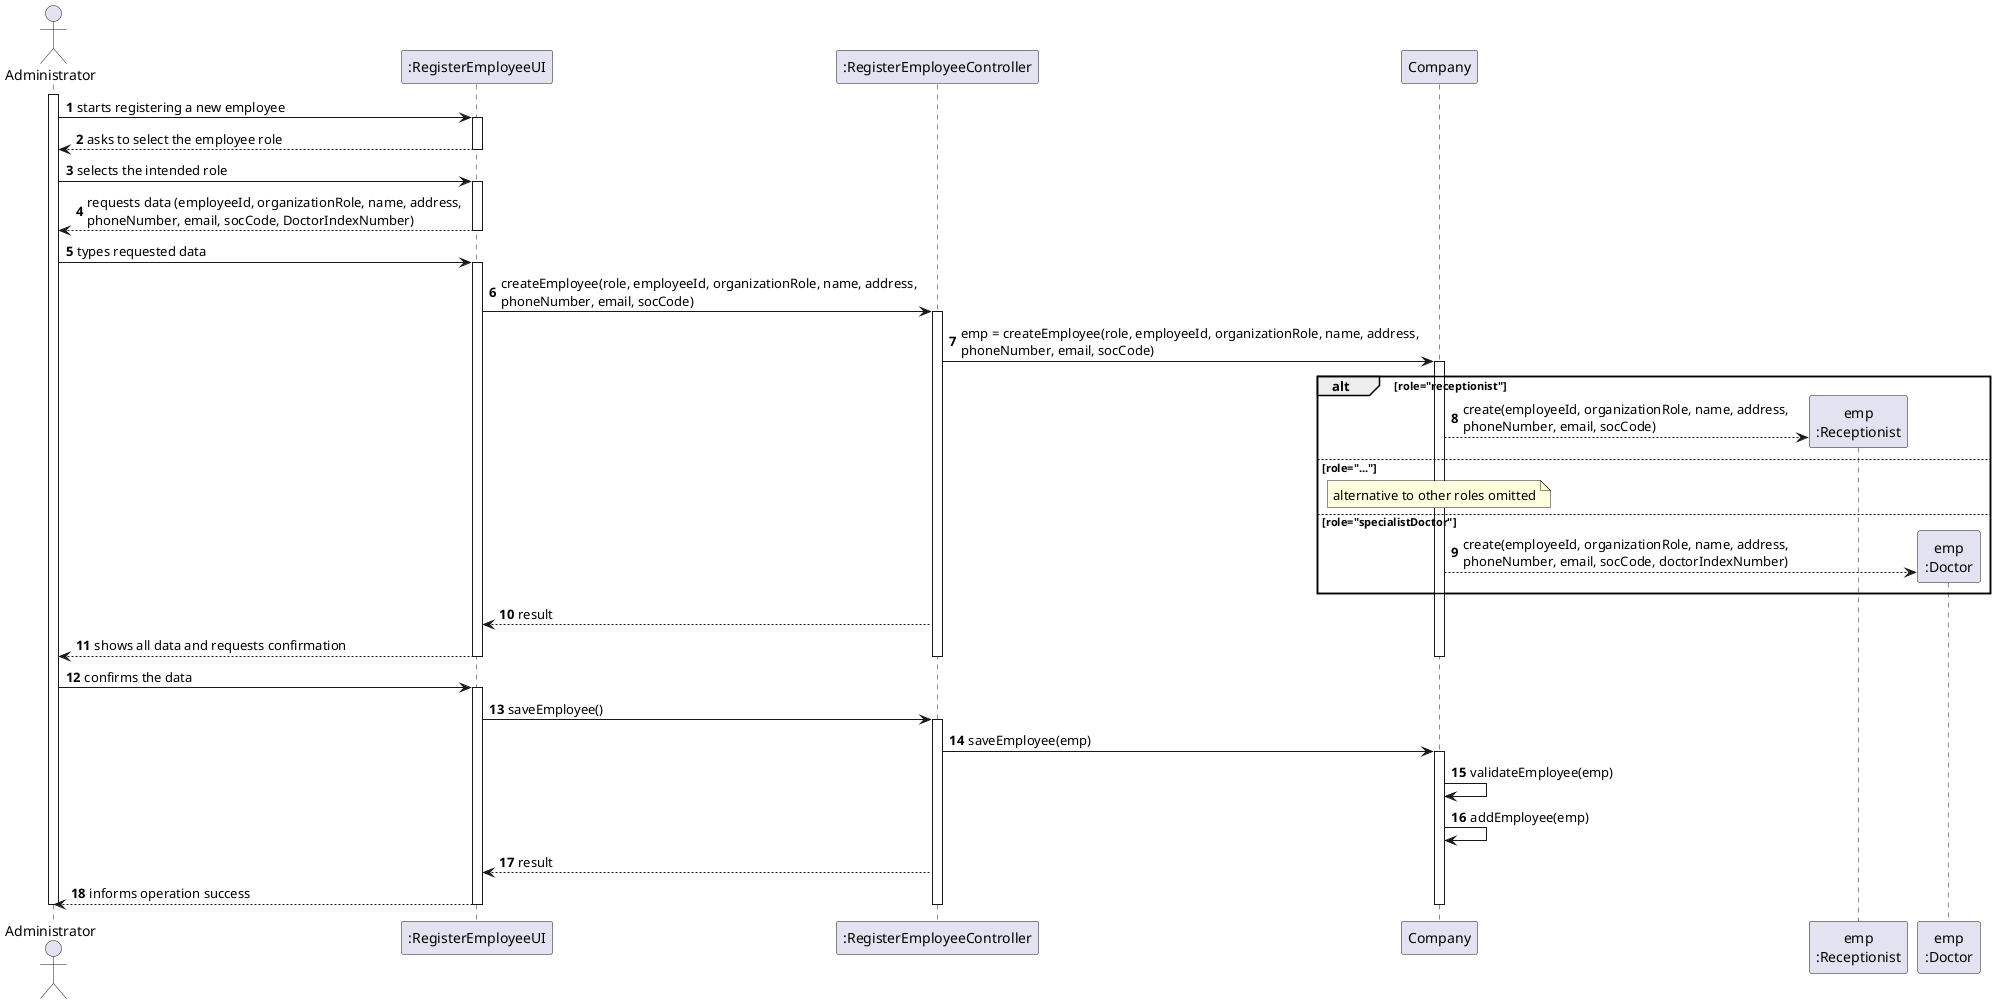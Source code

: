 @startuml
autonumber
'hide footbox
actor "Administrator" as ADM

participant ":RegisterEmployeeUI" as UI
participant ":RegisterEmployeeController" as CTRL
/'participant "ApplicationPOT" as _APP
participant "app\n:ApplicationPOT" as APP
participant "session\n:UserSession" as SESSAO'/
/'participant ":Platform" as PLAT'/
participant "Company" as ORG
participant "emp\n:Receptionist" as RECEPTIONIST
participant "emp\n:Doctor" as DOCTOR
/'participant "cat\n:Category" as CAT
participant "lc\n:List<Category>" as LIST_CAT'/

activate ADM
ADM -> UI : starts registering a new employee
activate UI
UI --> ADM : asks to select the employee role
deactivate UI

ADM -> UI : selects the intended role
activate UI

/'UI -> CTRL : lc=getTaskCategories()
activate CTRL'/

/'CTRL -> PLAT : lc=getTaskCategories()
activate PLAT
|||
deactivate PLAT
deactivate CTRL'/

UI --> ADM : requests data (employeeId, organizationRole, name, address, \nphoneNumber, email, socCode, DoctorIndexNumber)
/'deactivate PLAT'/
deactivate UI

ADM -> UI : types requested data
activate UI

UI -> CTRL : createEmployee(role, employeeId, organizationRole, name, address, \nphoneNumber, email, socCode)
activate CTRL

/'
CTRL -> PLAT : cat=getCategoryById(categoryId)
activate PLAT
|||
deactivate PLAT'/
/'
CTRL -> _APP: app = getInstance()
activate _APP
|||
deactivate _APP

CTRL -> APP: session = getCurrentSession()
activate APP
|||
deactivate APP

CTRL -> SESSAO: email = getUserEmail()
activate SESSAO
|||
deactivate SESSAO

CTRL -> PLAT: org = getOrganizationByUserEmail(email)
activate PLAT
|||
deactivate PLAT'/

CTRL -> ORG: emp = createEmployee(role, employeeId, organizationRole, name, address, \nphoneNumber, email, socCode)
activate ORG

alt role="receptionist"
ORG --> RECEPTIONIST**: create(employeeId, organizationRole, name, address, \nphoneNumber, email, socCode)
/'ORG -> ORG: validateTask(task)'/

else role="..."
note over ORG
alternative to other roles omitted
end note
else role="specialistDoctor"

ORG --> DOCTOR**: create(employeeId, organizationRole, name, address, \nphoneNumber, email, socCode, doctorIndexNumber)
end

/'PODIA COMENTAR'/
CTRL --> UI: result

UI --> ADM: shows all data and requests confirmation
deactivate ORG
/'deactivate PLAT'/
deactivate CTRL
deactivate UI

ADM -> UI : confirms the data
activate UI
UI -> CTRL : saveEmployee()
activate CTRL

CTRL -> ORG : saveEmployee(emp)
activate ORG

ORG -> ORG: validateEmployee(emp)
ORG -> ORG: addEmployee(emp)

/'PODIA COMENTAR'/
CTRL --> UI: result

UI --> ADM : informs operation success
deactivate ORG
deactivate CTRL
deactivate UI

deactivate ADM

@enduml